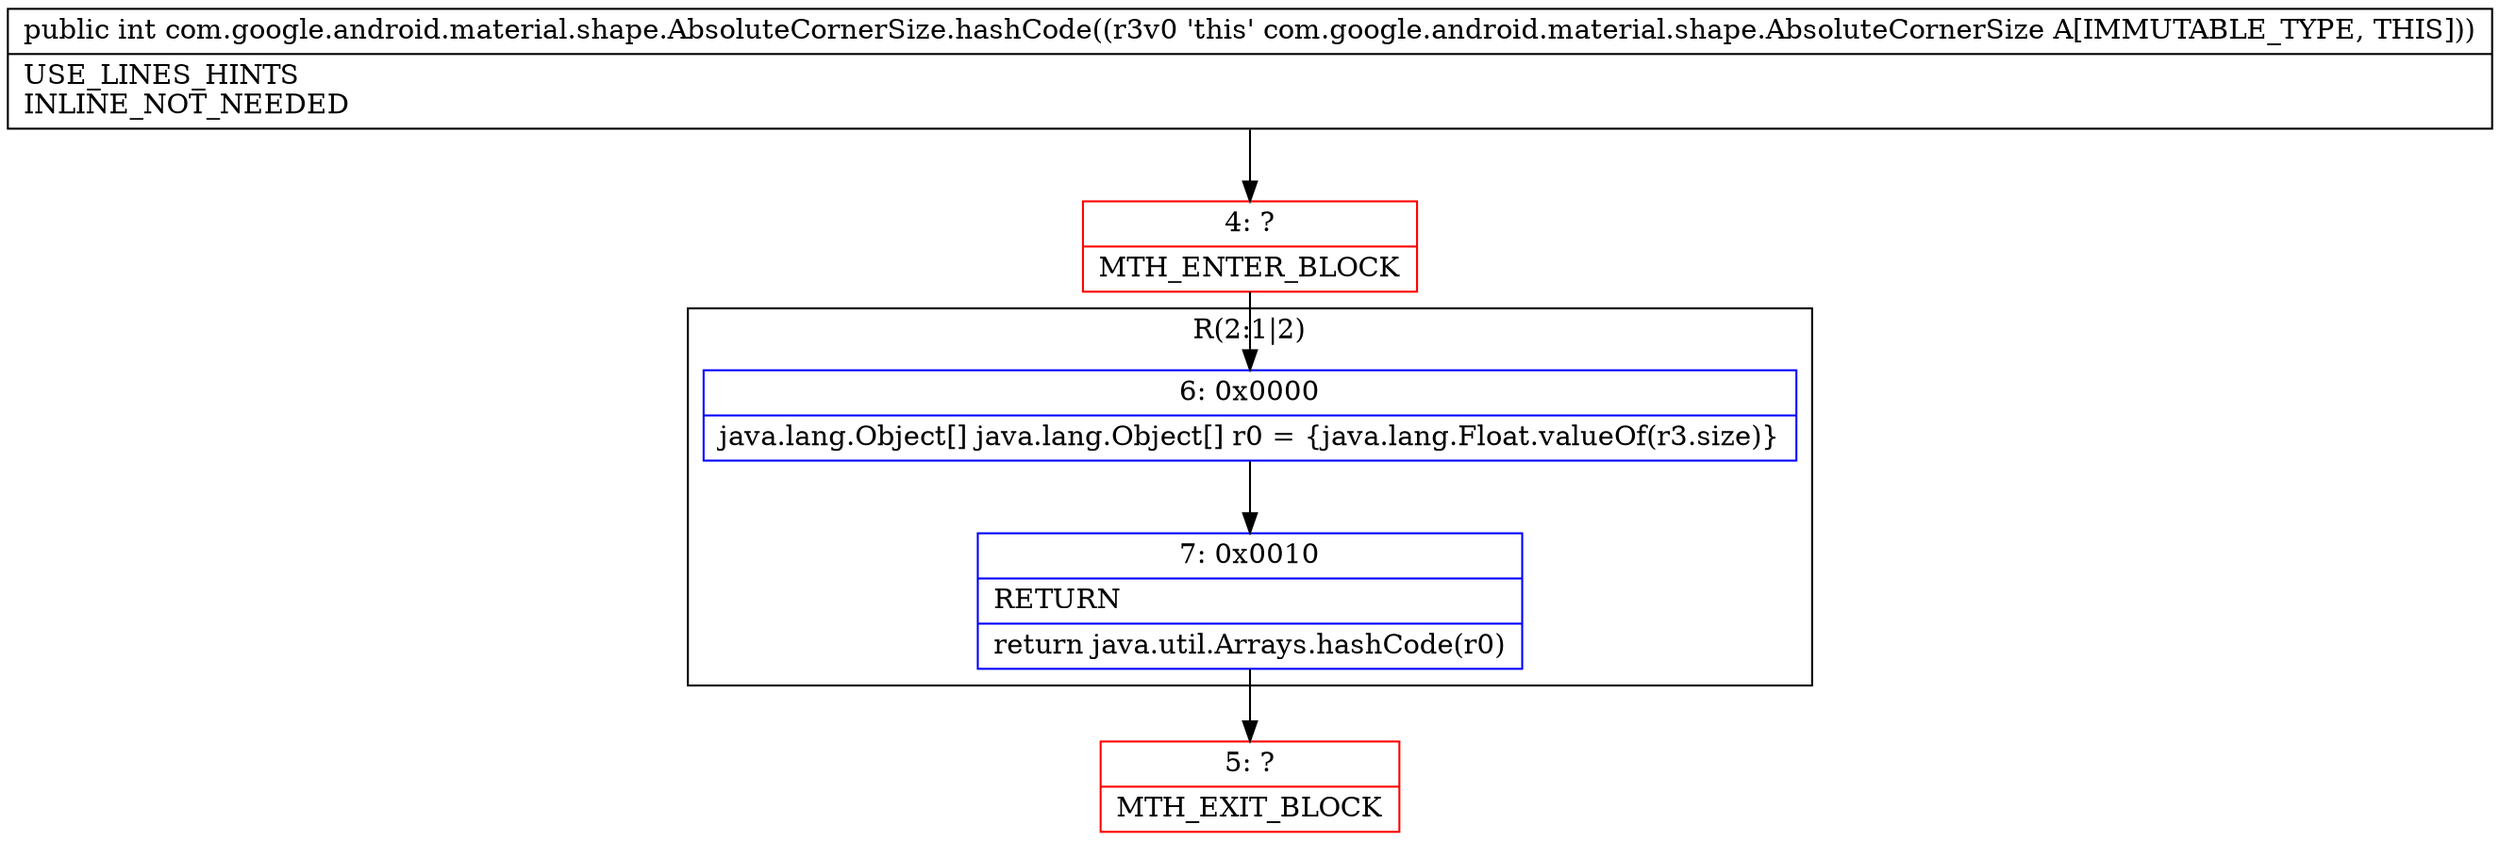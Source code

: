 digraph "CFG forcom.google.android.material.shape.AbsoluteCornerSize.hashCode()I" {
subgraph cluster_Region_1243965155 {
label = "R(2:1|2)";
node [shape=record,color=blue];
Node_6 [shape=record,label="{6\:\ 0x0000|java.lang.Object[] java.lang.Object[] r0 = \{java.lang.Float.valueOf(r3.size)\}\l}"];
Node_7 [shape=record,label="{7\:\ 0x0010|RETURN\l|return java.util.Arrays.hashCode(r0)\l}"];
}
Node_4 [shape=record,color=red,label="{4\:\ ?|MTH_ENTER_BLOCK\l}"];
Node_5 [shape=record,color=red,label="{5\:\ ?|MTH_EXIT_BLOCK\l}"];
MethodNode[shape=record,label="{public int com.google.android.material.shape.AbsoluteCornerSize.hashCode((r3v0 'this' com.google.android.material.shape.AbsoluteCornerSize A[IMMUTABLE_TYPE, THIS]))  | USE_LINES_HINTS\lINLINE_NOT_NEEDED\l}"];
MethodNode -> Node_4;Node_6 -> Node_7;
Node_7 -> Node_5;
Node_4 -> Node_6;
}


